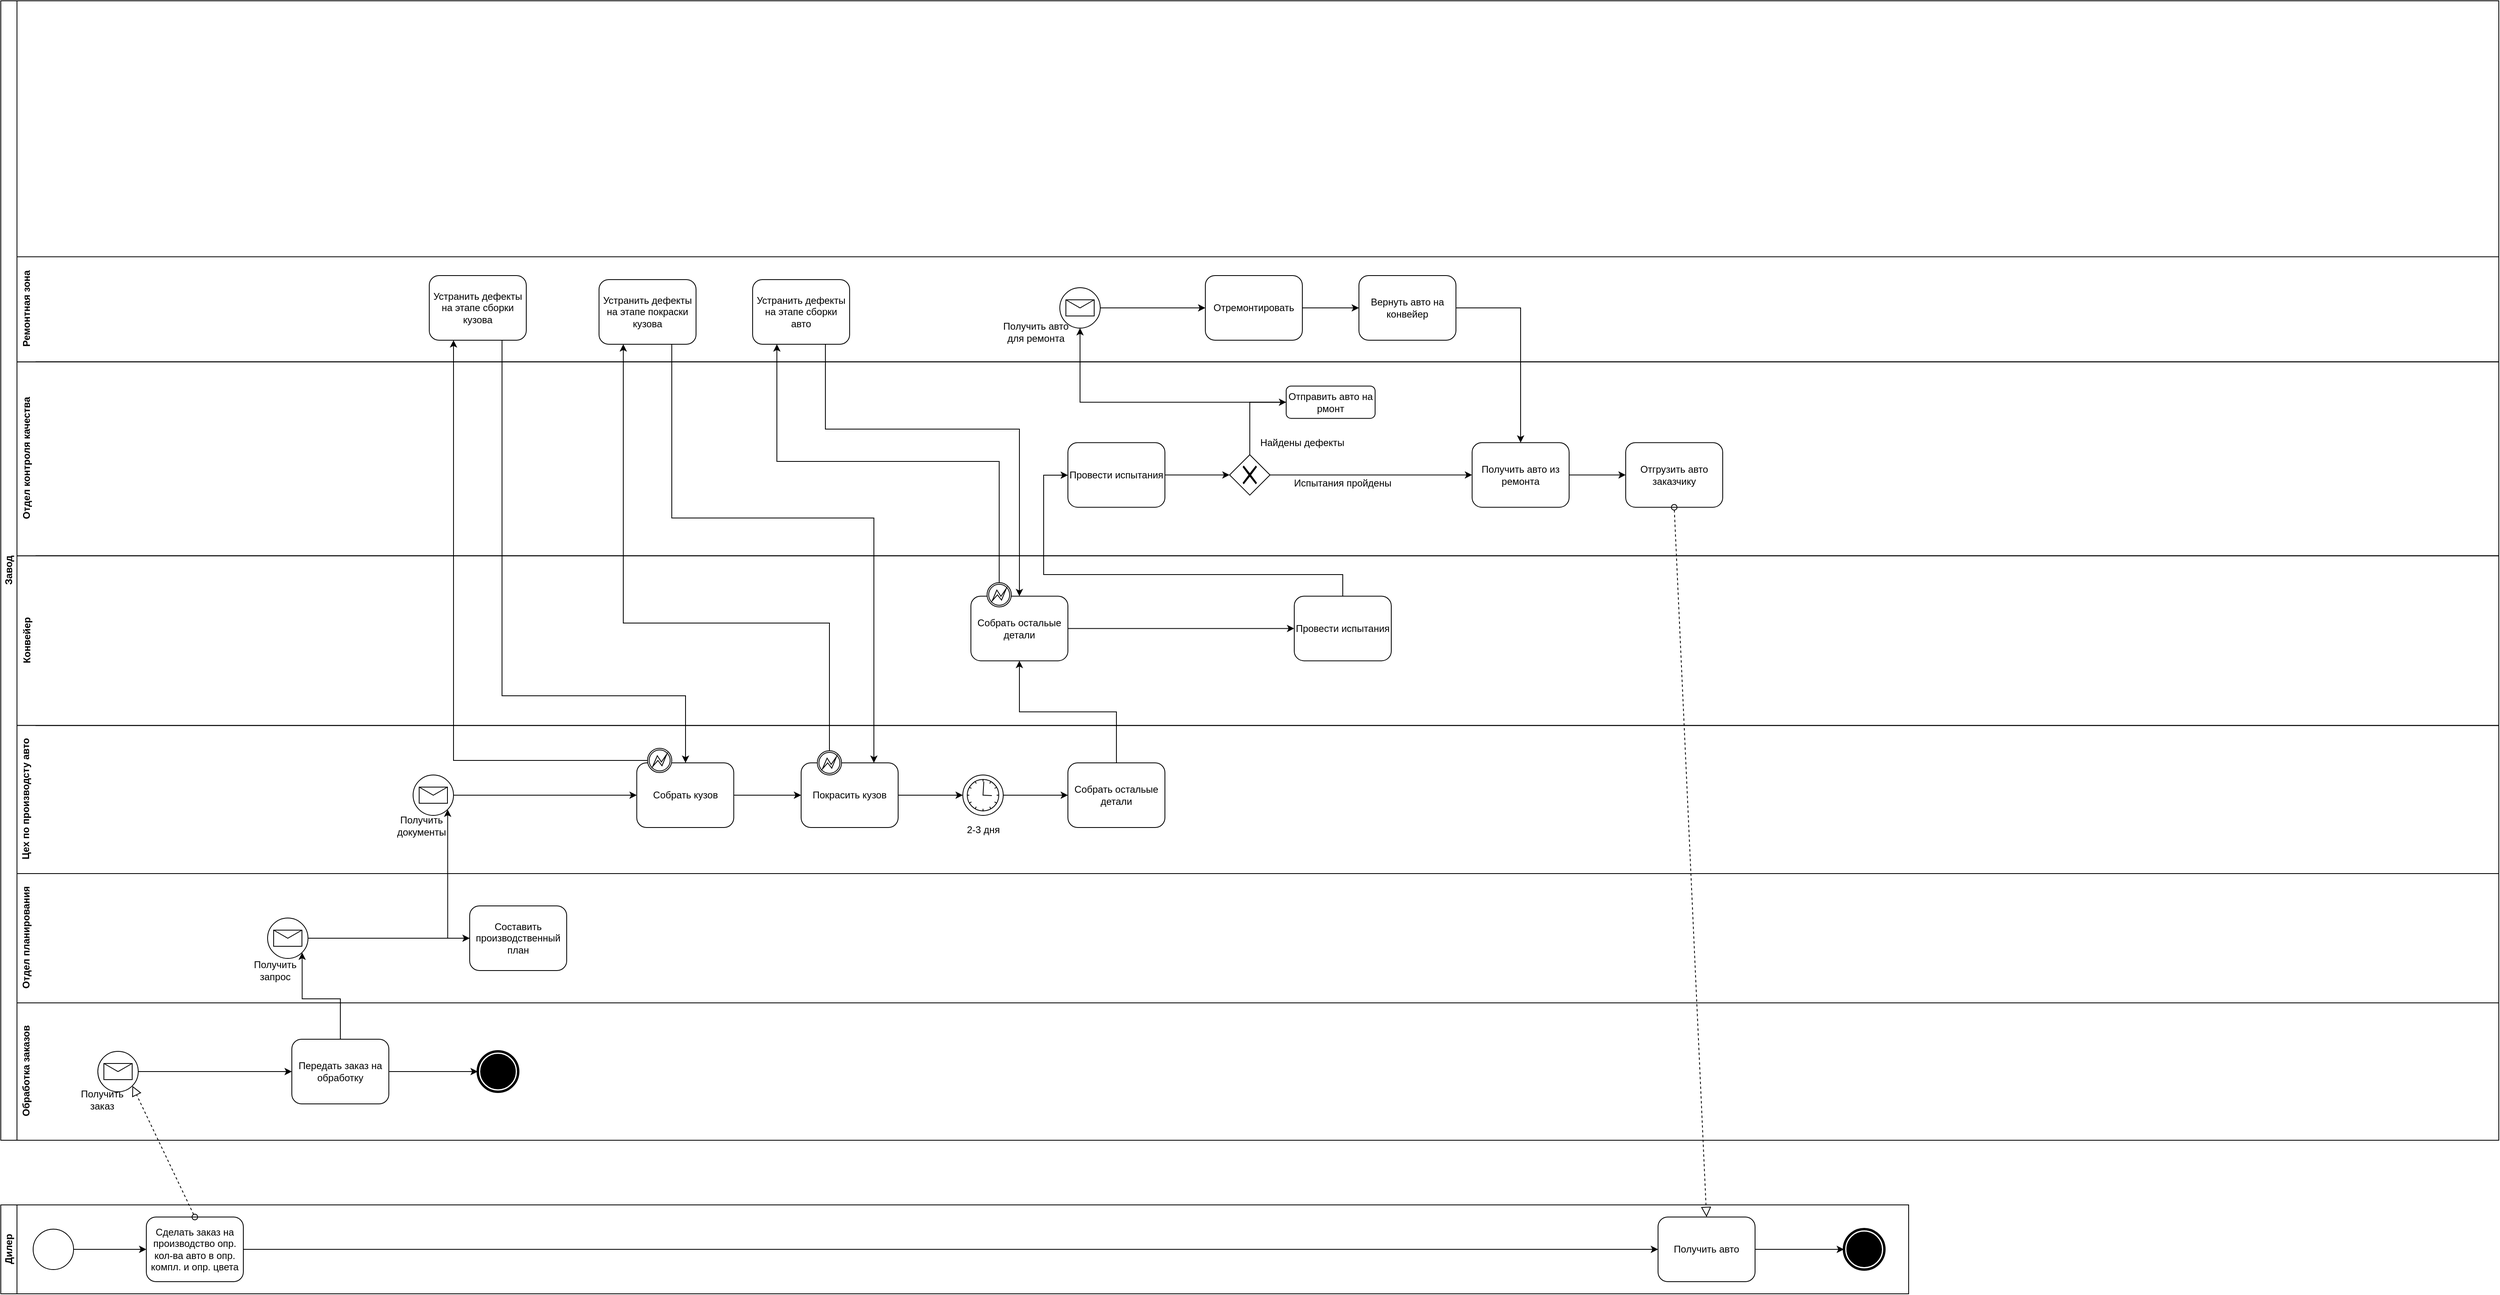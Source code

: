 <mxfile version="12.8.8" type="github"><diagram id="F4PwObXajcz0jbgdVKdN" name="Page-1"><mxGraphModel dx="3555" dy="3184" grid="1" gridSize="10" guides="1" tooltips="1" connect="1" arrows="1" fold="1" page="1" pageScale="1" pageWidth="827" pageHeight="1169" math="0" shadow="0"><root><mxCell id="0"/><mxCell id="1" parent="0"/><mxCell id="RYKCF0h3BXnrBuiYaafe-4" value="Дилер" style="swimlane;html=1;horizontal=0;startSize=20;" parent="1" vertex="1"><mxGeometry x="40" y="1150" width="2360" height="110" as="geometry"/></mxCell><mxCell id="RYKCF0h3BXnrBuiYaafe-21" style="edgeStyle=orthogonalEdgeStyle;rounded=0;orthogonalLoop=1;jettySize=auto;html=1;" parent="RYKCF0h3BXnrBuiYaafe-4" source="RYKCF0h3BXnrBuiYaafe-19" target="RYKCF0h3BXnrBuiYaafe-20" edge="1"><mxGeometry relative="1" as="geometry"/></mxCell><mxCell id="RYKCF0h3BXnrBuiYaafe-19" value="" style="shape=mxgraph.bpmn.shape;html=1;verticalLabelPosition=bottom;labelBackgroundColor=#ffffff;verticalAlign=top;align=center;perimeter=ellipsePerimeter;outlineConnect=0;outline=standard;symbol=general;" parent="RYKCF0h3BXnrBuiYaafe-4" vertex="1"><mxGeometry x="40.0" y="30" width="50" height="50" as="geometry"/></mxCell><mxCell id="RYKCF0h3BXnrBuiYaafe-115" style="edgeStyle=orthogonalEdgeStyle;rounded=0;orthogonalLoop=1;jettySize=auto;html=1;entryX=0;entryY=0.5;entryDx=0;entryDy=0;" parent="RYKCF0h3BXnrBuiYaafe-4" source="RYKCF0h3BXnrBuiYaafe-20" target="RYKCF0h3BXnrBuiYaafe-83" edge="1"><mxGeometry relative="1" as="geometry"/></mxCell><mxCell id="RYKCF0h3BXnrBuiYaafe-20" value="Сделать заказ на производство опр. кол-ва авто в опр. компл. и опр. цвета" style="shape=ext;rounded=1;html=1;whiteSpace=wrap;" parent="RYKCF0h3BXnrBuiYaafe-4" vertex="1"><mxGeometry x="180" y="15" width="120" height="80" as="geometry"/></mxCell><mxCell id="3yWtv5DX61gnMDdyMO8o-27" style="edgeStyle=orthogonalEdgeStyle;rounded=0;orthogonalLoop=1;jettySize=auto;html=1;entryX=0;entryY=0.5;entryDx=0;entryDy=0;" edge="1" parent="RYKCF0h3BXnrBuiYaafe-4" source="RYKCF0h3BXnrBuiYaafe-83" target="3yWtv5DX61gnMDdyMO8o-26"><mxGeometry relative="1" as="geometry"/></mxCell><mxCell id="RYKCF0h3BXnrBuiYaafe-83" value="Получить авто" style="shape=ext;rounded=1;html=1;whiteSpace=wrap;" parent="RYKCF0h3BXnrBuiYaafe-4" vertex="1"><mxGeometry x="2050" y="15" width="120" height="80" as="geometry"/></mxCell><mxCell id="3yWtv5DX61gnMDdyMO8o-26" value="" style="shape=mxgraph.bpmn.shape;html=1;verticalLabelPosition=bottom;labelBackgroundColor=#ffffff;verticalAlign=top;align=center;perimeter=ellipsePerimeter;outlineConnect=0;outline=end;symbol=terminate;" vertex="1" parent="RYKCF0h3BXnrBuiYaafe-4"><mxGeometry x="2280" y="30" width="50" height="50" as="geometry"/></mxCell><mxCell id="RYKCF0h3BXnrBuiYaafe-18" value="" style="group" parent="1" vertex="1" connectable="0"><mxGeometry x="40" y="-340" width="3090" height="1410" as="geometry"/></mxCell><mxCell id="RYKCF0h3BXnrBuiYaafe-11" value="Завод" style="swimlane;html=1;horizontal=0;startSize=20;" parent="RYKCF0h3BXnrBuiYaafe-18" vertex="1"><mxGeometry width="3090" height="1410" as="geometry"/></mxCell><mxCell id="RYKCF0h3BXnrBuiYaafe-13" value="Конвейер" style="swimlane;html=1;horizontal=0;swimlaneLine=0;startSize=24;" parent="RYKCF0h3BXnrBuiYaafe-11" vertex="1"><mxGeometry x="20" y="686.71" width="3070" height="210" as="geometry"/></mxCell><mxCell id="RYKCF0h3BXnrBuiYaafe-73" style="edgeStyle=orthogonalEdgeStyle;rounded=0;orthogonalLoop=1;jettySize=auto;html=1;entryX=0;entryY=0.5;entryDx=0;entryDy=0;" parent="RYKCF0h3BXnrBuiYaafe-13" source="RYKCF0h3BXnrBuiYaafe-66" target="RYKCF0h3BXnrBuiYaafe-72" edge="1"><mxGeometry relative="1" as="geometry"/></mxCell><mxCell id="RYKCF0h3BXnrBuiYaafe-66" value="Собрать остальые детали" style="shape=ext;rounded=1;html=1;whiteSpace=wrap;" parent="RYKCF0h3BXnrBuiYaafe-13" vertex="1"><mxGeometry x="1180" y="50" width="120" height="80" as="geometry"/></mxCell><mxCell id="RYKCF0h3BXnrBuiYaafe-72" value="Провести испытания" style="shape=ext;rounded=1;html=1;whiteSpace=wrap;" parent="RYKCF0h3BXnrBuiYaafe-13" vertex="1"><mxGeometry x="1580" y="50" width="120" height="80" as="geometry"/></mxCell><mxCell id="3yWtv5DX61gnMDdyMO8o-63" value="" style="shape=mxgraph.bpmn.shape;html=1;verticalLabelPosition=bottom;labelBackgroundColor=#ffffff;verticalAlign=top;align=center;perimeter=ellipsePerimeter;outlineConnect=0;outline=boundInt;symbol=error;" vertex="1" parent="RYKCF0h3BXnrBuiYaafe-13"><mxGeometry x="1200" y="33.29" width="30" height="30" as="geometry"/></mxCell><mxCell id="RYKCF0h3BXnrBuiYaafe-14" value="Цех по производсту авто" style="swimlane;html=1;horizontal=0;swimlaneLine=0;startSize=23;" parent="RYKCF0h3BXnrBuiYaafe-11" vertex="1"><mxGeometry x="20" y="896.71" width="3070" height="183.29" as="geometry"/></mxCell><mxCell id="RYKCF0h3BXnrBuiYaafe-53" style="edgeStyle=orthogonalEdgeStyle;rounded=0;orthogonalLoop=1;jettySize=auto;html=1;entryX=0;entryY=0.5;entryDx=0;entryDy=0;" parent="RYKCF0h3BXnrBuiYaafe-14" source="RYKCF0h3BXnrBuiYaafe-49" target="RYKCF0h3BXnrBuiYaafe-50" edge="1"><mxGeometry relative="1" as="geometry"/></mxCell><mxCell id="RYKCF0h3BXnrBuiYaafe-49" value="Собрать кузов" style="shape=ext;rounded=1;html=1;whiteSpace=wrap;" parent="RYKCF0h3BXnrBuiYaafe-14" vertex="1"><mxGeometry x="766.67" y="46.29" width="120" height="80" as="geometry"/></mxCell><mxCell id="RYKCF0h3BXnrBuiYaafe-63" style="edgeStyle=orthogonalEdgeStyle;rounded=0;orthogonalLoop=1;jettySize=auto;html=1;entryX=0;entryY=0.5;entryDx=0;entryDy=0;" parent="RYKCF0h3BXnrBuiYaafe-14" source="RYKCF0h3BXnrBuiYaafe-50" target="RYKCF0h3BXnrBuiYaafe-60" edge="1"><mxGeometry relative="1" as="geometry"/></mxCell><mxCell id="RYKCF0h3BXnrBuiYaafe-50" value="Покрасить кузов" style="shape=ext;rounded=1;html=1;whiteSpace=wrap;" parent="RYKCF0h3BXnrBuiYaafe-14" vertex="1"><mxGeometry x="970" y="46.29" width="120" height="80" as="geometry"/></mxCell><mxCell id="RYKCF0h3BXnrBuiYaafe-58" value="Собрать остальые детали" style="shape=ext;rounded=1;html=1;whiteSpace=wrap;" parent="RYKCF0h3BXnrBuiYaafe-14" vertex="1"><mxGeometry x="1300" y="46.29" width="120" height="80" as="geometry"/></mxCell><mxCell id="RYKCF0h3BXnrBuiYaafe-62" value="" style="group" parent="RYKCF0h3BXnrBuiYaafe-14" vertex="1" connectable="0"><mxGeometry x="1167.5" y="61.29" width="55" height="77.53" as="geometry"/></mxCell><mxCell id="RYKCF0h3BXnrBuiYaafe-60" value="" style="shape=mxgraph.bpmn.shape;html=1;verticalLabelPosition=bottom;labelBackgroundColor=#ffffff;verticalAlign=top;align=center;perimeter=ellipsePerimeter;outlineConnect=0;outline=standard;symbol=timer;" parent="RYKCF0h3BXnrBuiYaafe-62" vertex="1"><mxGeometry x="2.5" width="50" height="50" as="geometry"/></mxCell><mxCell id="RYKCF0h3BXnrBuiYaafe-61" value="2-3 дня" style="text;html=1;strokeColor=none;fillColor=none;align=center;verticalAlign=middle;whiteSpace=wrap;rounded=0;" parent="RYKCF0h3BXnrBuiYaafe-62" vertex="1"><mxGeometry y="57.53" width="55" height="20" as="geometry"/></mxCell><mxCell id="RYKCF0h3BXnrBuiYaafe-65" value="" style="edgeStyle=orthogonalEdgeStyle;rounded=0;orthogonalLoop=1;jettySize=auto;html=1;" parent="RYKCF0h3BXnrBuiYaafe-14" source="RYKCF0h3BXnrBuiYaafe-60" target="RYKCF0h3BXnrBuiYaafe-58" edge="1"><mxGeometry relative="1" as="geometry"/></mxCell><mxCell id="3yWtv5DX61gnMDdyMO8o-43" style="edgeStyle=orthogonalEdgeStyle;rounded=0;orthogonalLoop=1;jettySize=auto;html=1;entryX=0;entryY=0.5;entryDx=0;entryDy=0;" edge="1" parent="RYKCF0h3BXnrBuiYaafe-14" source="3yWtv5DX61gnMDdyMO8o-42" target="RYKCF0h3BXnrBuiYaafe-49"><mxGeometry relative="1" as="geometry"/></mxCell><mxCell id="3yWtv5DX61gnMDdyMO8o-46" value="" style="group" vertex="1" connectable="0" parent="RYKCF0h3BXnrBuiYaafe-14"><mxGeometry x="460" y="61.29" width="80" height="77.53" as="geometry"/></mxCell><mxCell id="3yWtv5DX61gnMDdyMO8o-42" value="" style="shape=mxgraph.bpmn.shape;html=1;verticalLabelPosition=bottom;labelBackgroundColor=#ffffff;verticalAlign=top;align=center;perimeter=ellipsePerimeter;outlineConnect=0;outline=standard;symbol=message;" vertex="1" parent="3yWtv5DX61gnMDdyMO8o-46"><mxGeometry x="30" width="50" height="50" as="geometry"/></mxCell><mxCell id="3yWtv5DX61gnMDdyMO8o-45" value="Получить&lt;br&gt;документы" style="text;html=1;align=center;verticalAlign=middle;resizable=0;points=[];autosize=1;" vertex="1" parent="3yWtv5DX61gnMDdyMO8o-46"><mxGeometry y="47.53" width="80" height="30" as="geometry"/></mxCell><mxCell id="3yWtv5DX61gnMDdyMO8o-53" value="" style="shape=mxgraph.bpmn.shape;html=1;verticalLabelPosition=bottom;labelBackgroundColor=#ffffff;verticalAlign=top;align=center;perimeter=ellipsePerimeter;outlineConnect=0;outline=boundInt;symbol=error;" vertex="1" parent="RYKCF0h3BXnrBuiYaafe-14"><mxGeometry x="780" y="28.29" width="30" height="30" as="geometry"/></mxCell><mxCell id="3yWtv5DX61gnMDdyMO8o-58" value="" style="shape=mxgraph.bpmn.shape;html=1;verticalLabelPosition=bottom;labelBackgroundColor=#ffffff;verticalAlign=top;align=center;perimeter=ellipsePerimeter;outlineConnect=0;outline=boundInt;symbol=error;" vertex="1" parent="RYKCF0h3BXnrBuiYaafe-14"><mxGeometry x="990" y="31.29" width="30" height="30" as="geometry"/></mxCell><mxCell id="RYKCF0h3BXnrBuiYaafe-15" value="Отдел планирования" style="swimlane;html=1;horizontal=0;swimlaneLine=0;startSize=23;" parent="RYKCF0h3BXnrBuiYaafe-11" vertex="1"><mxGeometry x="20" y="1080" width="3070" height="160" as="geometry"/></mxCell><mxCell id="RYKCF0h3BXnrBuiYaafe-43" value="Составить производственный план" style="shape=ext;rounded=1;html=1;whiteSpace=wrap;" parent="RYKCF0h3BXnrBuiYaafe-15" vertex="1"><mxGeometry x="560" y="40" width="120" height="80" as="geometry"/></mxCell><mxCell id="3yWtv5DX61gnMDdyMO8o-38" style="edgeStyle=orthogonalEdgeStyle;rounded=0;orthogonalLoop=1;jettySize=auto;html=1;" edge="1" parent="RYKCF0h3BXnrBuiYaafe-15" source="3yWtv5DX61gnMDdyMO8o-37" target="RYKCF0h3BXnrBuiYaafe-43"><mxGeometry relative="1" as="geometry"/></mxCell><mxCell id="3yWtv5DX61gnMDdyMO8o-41" value="" style="group" vertex="1" connectable="0" parent="RYKCF0h3BXnrBuiYaafe-15"><mxGeometry x="284" y="55" width="76" height="80" as="geometry"/></mxCell><mxCell id="3yWtv5DX61gnMDdyMO8o-37" value="" style="shape=mxgraph.bpmn.shape;html=1;verticalLabelPosition=bottom;labelBackgroundColor=#ffffff;verticalAlign=top;align=center;perimeter=ellipsePerimeter;outlineConnect=0;outline=standard;symbol=message;" vertex="1" parent="3yWtv5DX61gnMDdyMO8o-41"><mxGeometry x="26" width="50" height="50" as="geometry"/></mxCell><mxCell id="3yWtv5DX61gnMDdyMO8o-40" value="Получить&lt;br&gt;запрос" style="text;html=1;align=center;verticalAlign=middle;resizable=0;points=[];autosize=1;" vertex="1" parent="3yWtv5DX61gnMDdyMO8o-41"><mxGeometry y="50" width="70" height="30" as="geometry"/></mxCell><mxCell id="RYKCF0h3BXnrBuiYaafe-16" value="Отдел контроля качества" style="swimlane;html=1;horizontal=0;swimlaneLine=0;" parent="RYKCF0h3BXnrBuiYaafe-11" vertex="1"><mxGeometry x="20" y="446.71" width="3070" height="240" as="geometry"/></mxCell><mxCell id="RYKCF0h3BXnrBuiYaafe-86" style="edgeStyle=orthogonalEdgeStyle;rounded=0;orthogonalLoop=1;jettySize=auto;html=1;entryX=0;entryY=0.5;entryDx=0;entryDy=0;" parent="RYKCF0h3BXnrBuiYaafe-16" source="RYKCF0h3BXnrBuiYaafe-74" target="RYKCF0h3BXnrBuiYaafe-85" edge="1"><mxGeometry relative="1" as="geometry"/></mxCell><mxCell id="RYKCF0h3BXnrBuiYaafe-74" value="Провести испытания" style="shape=ext;rounded=1;html=1;whiteSpace=wrap;" parent="RYKCF0h3BXnrBuiYaafe-16" vertex="1"><mxGeometry x="1300" y="100" width="120" height="80" as="geometry"/></mxCell><mxCell id="RYKCF0h3BXnrBuiYaafe-82" value="Отгрузить авто заказчику" style="shape=ext;rounded=1;html=1;whiteSpace=wrap;" parent="RYKCF0h3BXnrBuiYaafe-16" vertex="1"><mxGeometry x="1990" y="100" width="120" height="80" as="geometry"/></mxCell><mxCell id="RYKCF0h3BXnrBuiYaafe-107" value="" style="group" parent="RYKCF0h3BXnrBuiYaafe-16" vertex="1" connectable="0"><mxGeometry x="1500" y="80" width="210" height="90" as="geometry"/></mxCell><mxCell id="RYKCF0h3BXnrBuiYaafe-85" value="" style="shape=mxgraph.bpmn.shape;html=1;verticalLabelPosition=bottom;labelBackgroundColor=#ffffff;verticalAlign=top;align=center;perimeter=rhombusPerimeter;background=gateway;outlineConnect=0;outline=none;symbol=exclusiveGw;" parent="RYKCF0h3BXnrBuiYaafe-107" vertex="1"><mxGeometry y="35" width="50" height="50" as="geometry"/></mxCell><mxCell id="RYKCF0h3BXnrBuiYaafe-101" value="" style="group" parent="RYKCF0h3BXnrBuiYaafe-107" vertex="1" connectable="0"><mxGeometry x="20" width="140" height="40" as="geometry"/></mxCell><mxCell id="RYKCF0h3BXnrBuiYaafe-102" style="edgeStyle=orthogonalEdgeStyle;rounded=0;orthogonalLoop=1;jettySize=auto;html=1;entryX=0;entryY=0.5;entryDx=0;entryDy=0;" parent="RYKCF0h3BXnrBuiYaafe-101" edge="1"><mxGeometry relative="1" as="geometry"/></mxCell><mxCell id="RYKCF0h3BXnrBuiYaafe-103" value="Найдены дефекты" style="text;html=1;strokeColor=none;fillColor=none;align=center;verticalAlign=middle;whiteSpace=wrap;rounded=0;" parent="RYKCF0h3BXnrBuiYaafe-101" vertex="1"><mxGeometry width="140" height="40" as="geometry"/></mxCell><mxCell id="RYKCF0h3BXnrBuiYaafe-89" value="Испытания пройдены" style="text;html=1;strokeColor=none;fillColor=none;align=center;verticalAlign=middle;whiteSpace=wrap;rounded=0;" parent="RYKCF0h3BXnrBuiYaafe-107" vertex="1"><mxGeometry x="70" y="50" width="140" height="40" as="geometry"/></mxCell><mxCell id="RYKCF0h3BXnrBuiYaafe-108" value="Отправить авто на рмонт" style="shape=ext;rounded=1;html=1;whiteSpace=wrap;" parent="RYKCF0h3BXnrBuiYaafe-16" vertex="1"><mxGeometry x="1570" y="30" width="110" height="40" as="geometry"/></mxCell><mxCell id="RYKCF0h3BXnrBuiYaafe-109" style="edgeStyle=orthogonalEdgeStyle;rounded=0;orthogonalLoop=1;jettySize=auto;html=1;entryX=0;entryY=0.5;entryDx=0;entryDy=0;exitX=0.5;exitY=0;exitDx=0;exitDy=0;" parent="RYKCF0h3BXnrBuiYaafe-16" source="RYKCF0h3BXnrBuiYaafe-85" target="RYKCF0h3BXnrBuiYaafe-108" edge="1"><mxGeometry relative="1" as="geometry"><mxPoint x="1430" y="150" as="sourcePoint"/><mxPoint x="1510" y="150" as="targetPoint"/></mxGeometry></mxCell><mxCell id="RYKCF0h3BXnrBuiYaafe-114" style="edgeStyle=orthogonalEdgeStyle;rounded=0;orthogonalLoop=1;jettySize=auto;html=1;entryX=0;entryY=0.5;entryDx=0;entryDy=0;" parent="RYKCF0h3BXnrBuiYaafe-16" source="RYKCF0h3BXnrBuiYaafe-111" target="RYKCF0h3BXnrBuiYaafe-82" edge="1"><mxGeometry relative="1" as="geometry"/></mxCell><mxCell id="RYKCF0h3BXnrBuiYaafe-111" value="Получить авто из ремонта" style="shape=ext;rounded=1;html=1;whiteSpace=wrap;" parent="RYKCF0h3BXnrBuiYaafe-16" vertex="1"><mxGeometry x="1800" y="100" width="120" height="80" as="geometry"/></mxCell><mxCell id="RYKCF0h3BXnrBuiYaafe-112" style="edgeStyle=orthogonalEdgeStyle;rounded=0;orthogonalLoop=1;jettySize=auto;html=1;entryX=0;entryY=0.5;entryDx=0;entryDy=0;" parent="RYKCF0h3BXnrBuiYaafe-16" source="RYKCF0h3BXnrBuiYaafe-85" target="RYKCF0h3BXnrBuiYaafe-111" edge="1"><mxGeometry relative="1" as="geometry"/></mxCell><mxCell id="RYKCF0h3BXnrBuiYaafe-17" value="Ремонтная зона" style="swimlane;html=1;horizontal=0;swimlaneLine=0;" parent="RYKCF0h3BXnrBuiYaafe-11" vertex="1"><mxGeometry x="20" y="316.71" width="3070" height="130" as="geometry"/></mxCell><mxCell id="RYKCF0h3BXnrBuiYaafe-97" style="edgeStyle=orthogonalEdgeStyle;rounded=0;orthogonalLoop=1;jettySize=auto;html=1;" parent="RYKCF0h3BXnrBuiYaafe-17" source="RYKCF0h3BXnrBuiYaafe-94" target="RYKCF0h3BXnrBuiYaafe-96" edge="1"><mxGeometry relative="1" as="geometry"/></mxCell><mxCell id="RYKCF0h3BXnrBuiYaafe-94" value="Отремонтировать" style="shape=ext;rounded=1;html=1;whiteSpace=wrap;" parent="RYKCF0h3BXnrBuiYaafe-17" vertex="1"><mxGeometry x="1470" y="23.29" width="120" height="80" as="geometry"/></mxCell><mxCell id="RYKCF0h3BXnrBuiYaafe-96" value="Вернуть авто на конвейер" style="shape=ext;rounded=1;html=1;whiteSpace=wrap;" parent="RYKCF0h3BXnrBuiYaafe-17" vertex="1"><mxGeometry x="1660" y="23.29" width="120" height="80" as="geometry"/></mxCell><mxCell id="3yWtv5DX61gnMDdyMO8o-48" style="edgeStyle=orthogonalEdgeStyle;rounded=0;orthogonalLoop=1;jettySize=auto;html=1;entryX=0;entryY=0.5;entryDx=0;entryDy=0;" edge="1" parent="RYKCF0h3BXnrBuiYaafe-17" source="3yWtv5DX61gnMDdyMO8o-47" target="RYKCF0h3BXnrBuiYaafe-94"><mxGeometry relative="1" as="geometry"/></mxCell><mxCell id="3yWtv5DX61gnMDdyMO8o-51" value="" style="group" vertex="1" connectable="0" parent="RYKCF0h3BXnrBuiYaafe-17"><mxGeometry x="1210" y="38.29" width="130" height="70" as="geometry"/></mxCell><mxCell id="3yWtv5DX61gnMDdyMO8o-50" value="" style="group" vertex="1" connectable="0" parent="3yWtv5DX61gnMDdyMO8o-51"><mxGeometry x="80" width="50" height="50" as="geometry"/></mxCell><mxCell id="3yWtv5DX61gnMDdyMO8o-47" value="" style="shape=mxgraph.bpmn.shape;html=1;verticalLabelPosition=bottom;labelBackgroundColor=#ffffff;verticalAlign=top;align=center;perimeter=ellipsePerimeter;outlineConnect=0;outline=standard;symbol=message;" vertex="1" parent="3yWtv5DX61gnMDdyMO8o-50"><mxGeometry width="50" height="50" as="geometry"/></mxCell><mxCell id="3yWtv5DX61gnMDdyMO8o-49" value="Получить авто&lt;br&gt;для ремонта" style="text;html=1;align=center;verticalAlign=middle;resizable=0;points=[];autosize=1;" vertex="1" parent="3yWtv5DX61gnMDdyMO8o-51"><mxGeometry y="40" width="100" height="30" as="geometry"/></mxCell><mxCell id="3yWtv5DX61gnMDdyMO8o-54" value="Устранить дефекты&lt;br&gt;на этапе сборки&lt;br&gt;кузова" style="shape=ext;rounded=1;html=1;whiteSpace=wrap;" vertex="1" parent="RYKCF0h3BXnrBuiYaafe-17"><mxGeometry x="510" y="23.29" width="120" height="80" as="geometry"/></mxCell><mxCell id="3yWtv5DX61gnMDdyMO8o-57" value="Устранить дефекты&lt;br&gt;на этапе покраски&lt;br&gt;кузова" style="shape=ext;rounded=1;html=1;whiteSpace=wrap;" vertex="1" parent="RYKCF0h3BXnrBuiYaafe-17"><mxGeometry x="720" y="28.29" width="120" height="80" as="geometry"/></mxCell><mxCell id="3yWtv5DX61gnMDdyMO8o-62" value="Устранить дефекты&lt;br&gt;на этапе сборки&lt;br&gt;авто" style="shape=ext;rounded=1;html=1;whiteSpace=wrap;" vertex="1" parent="RYKCF0h3BXnrBuiYaafe-17"><mxGeometry x="910" y="28.29" width="120" height="80" as="geometry"/></mxCell><mxCell id="RYKCF0h3BXnrBuiYaafe-30" value="Обработка заказов" style="swimlane;html=1;horizontal=0;swimlaneLine=0;" parent="RYKCF0h3BXnrBuiYaafe-11" vertex="1"><mxGeometry x="20" y="1240" width="3070" height="170" as="geometry"/></mxCell><mxCell id="3yWtv5DX61gnMDdyMO8o-25" style="edgeStyle=orthogonalEdgeStyle;rounded=0;orthogonalLoop=1;jettySize=auto;html=1;entryX=0;entryY=0.5;entryDx=0;entryDy=0;" edge="1" parent="RYKCF0h3BXnrBuiYaafe-30" source="RYKCF0h3BXnrBuiYaafe-34" target="3yWtv5DX61gnMDdyMO8o-24"><mxGeometry relative="1" as="geometry"/></mxCell><mxCell id="RYKCF0h3BXnrBuiYaafe-34" value="Передать заказ на обработку" style="shape=ext;rounded=1;html=1;whiteSpace=wrap;" parent="RYKCF0h3BXnrBuiYaafe-30" vertex="1"><mxGeometry x="340" y="45" width="120" height="80" as="geometry"/></mxCell><mxCell id="3yWtv5DX61gnMDdyMO8o-24" value="" style="shape=mxgraph.bpmn.shape;html=1;verticalLabelPosition=bottom;labelBackgroundColor=#ffffff;verticalAlign=top;align=center;perimeter=ellipsePerimeter;outlineConnect=0;outline=end;symbol=terminate;" vertex="1" parent="RYKCF0h3BXnrBuiYaafe-30"><mxGeometry x="570" y="60" width="50" height="50" as="geometry"/></mxCell><mxCell id="3yWtv5DX61gnMDdyMO8o-31" style="edgeStyle=orthogonalEdgeStyle;rounded=0;orthogonalLoop=1;jettySize=auto;html=1;entryX=0;entryY=0.5;entryDx=0;entryDy=0;" edge="1" parent="RYKCF0h3BXnrBuiYaafe-30" source="3yWtv5DX61gnMDdyMO8o-28" target="RYKCF0h3BXnrBuiYaafe-34"><mxGeometry relative="1" as="geometry"/></mxCell><mxCell id="3yWtv5DX61gnMDdyMO8o-33" value="" style="group" vertex="1" connectable="0" parent="RYKCF0h3BXnrBuiYaafe-30"><mxGeometry x="70" y="60" width="80" height="75" as="geometry"/></mxCell><mxCell id="3yWtv5DX61gnMDdyMO8o-28" value="" style="shape=mxgraph.bpmn.shape;html=1;verticalLabelPosition=bottom;labelBackgroundColor=#ffffff;verticalAlign=top;align=center;perimeter=ellipsePerimeter;outlineConnect=0;outline=standard;symbol=message;" vertex="1" parent="3yWtv5DX61gnMDdyMO8o-33"><mxGeometry x="30" width="50" height="50" as="geometry"/></mxCell><mxCell id="3yWtv5DX61gnMDdyMO8o-30" value="Получить &lt;br&gt;заказ" style="text;html=1;align=center;verticalAlign=middle;resizable=0;points=[];autosize=1;" vertex="1" parent="3yWtv5DX61gnMDdyMO8o-33"><mxGeometry y="45" width="70" height="30" as="geometry"/></mxCell><mxCell id="RYKCF0h3BXnrBuiYaafe-69" style="edgeStyle=orthogonalEdgeStyle;rounded=0;orthogonalLoop=1;jettySize=auto;html=1;entryX=0.5;entryY=1;entryDx=0;entryDy=0;" parent="RYKCF0h3BXnrBuiYaafe-11" source="RYKCF0h3BXnrBuiYaafe-58" target="RYKCF0h3BXnrBuiYaafe-66" edge="1"><mxGeometry relative="1" as="geometry"/></mxCell><mxCell id="RYKCF0h3BXnrBuiYaafe-77" style="edgeStyle=orthogonalEdgeStyle;rounded=0;orthogonalLoop=1;jettySize=auto;html=1;" parent="RYKCF0h3BXnrBuiYaafe-11" source="RYKCF0h3BXnrBuiYaafe-72" target="RYKCF0h3BXnrBuiYaafe-74" edge="1"><mxGeometry relative="1" as="geometry"><Array as="points"><mxPoint x="1660" y="710"/><mxPoint x="1290" y="710"/><mxPoint x="1290" y="587"/></Array></mxGeometry></mxCell><mxCell id="RYKCF0h3BXnrBuiYaafe-110" style="edgeStyle=orthogonalEdgeStyle;rounded=0;orthogonalLoop=1;jettySize=auto;html=1;" parent="RYKCF0h3BXnrBuiYaafe-11" source="RYKCF0h3BXnrBuiYaafe-108" target="3yWtv5DX61gnMDdyMO8o-47" edge="1"><mxGeometry relative="1" as="geometry"><mxPoint x="1895" y="175" as="targetPoint"/></mxGeometry></mxCell><mxCell id="RYKCF0h3BXnrBuiYaafe-113" style="edgeStyle=orthogonalEdgeStyle;rounded=0;orthogonalLoop=1;jettySize=auto;html=1;entryX=0.5;entryY=0;entryDx=0;entryDy=0;" parent="RYKCF0h3BXnrBuiYaafe-11" source="RYKCF0h3BXnrBuiYaafe-96" target="RYKCF0h3BXnrBuiYaafe-111" edge="1"><mxGeometry relative="1" as="geometry"/></mxCell><mxCell id="3yWtv5DX61gnMDdyMO8o-39" style="edgeStyle=orthogonalEdgeStyle;rounded=0;orthogonalLoop=1;jettySize=auto;html=1;entryX=0.855;entryY=0.855;entryDx=0;entryDy=0;entryPerimeter=0;" edge="1" parent="RYKCF0h3BXnrBuiYaafe-11" source="RYKCF0h3BXnrBuiYaafe-34" target="3yWtv5DX61gnMDdyMO8o-37"><mxGeometry relative="1" as="geometry"/></mxCell><mxCell id="3yWtv5DX61gnMDdyMO8o-44" style="edgeStyle=orthogonalEdgeStyle;rounded=0;orthogonalLoop=1;jettySize=auto;html=1;entryX=0.855;entryY=0.855;entryDx=0;entryDy=0;entryPerimeter=0;" edge="1" parent="RYKCF0h3BXnrBuiYaafe-11" source="RYKCF0h3BXnrBuiYaafe-43" target="3yWtv5DX61gnMDdyMO8o-42"><mxGeometry relative="1" as="geometry"/></mxCell><mxCell id="3yWtv5DX61gnMDdyMO8o-55" style="edgeStyle=orthogonalEdgeStyle;rounded=0;orthogonalLoop=1;jettySize=auto;html=1;entryX=0.25;entryY=1;entryDx=0;entryDy=0;" edge="1" parent="RYKCF0h3BXnrBuiYaafe-11" source="3yWtv5DX61gnMDdyMO8o-53" target="3yWtv5DX61gnMDdyMO8o-54"><mxGeometry relative="1" as="geometry"/></mxCell><mxCell id="3yWtv5DX61gnMDdyMO8o-59" style="edgeStyle=orthogonalEdgeStyle;rounded=0;orthogonalLoop=1;jettySize=auto;html=1;entryX=0.25;entryY=1;entryDx=0;entryDy=0;" edge="1" parent="RYKCF0h3BXnrBuiYaafe-11" source="3yWtv5DX61gnMDdyMO8o-58" target="3yWtv5DX61gnMDdyMO8o-57"><mxGeometry relative="1" as="geometry"><Array as="points"><mxPoint x="1025" y="770"/><mxPoint x="770" y="770"/></Array></mxGeometry></mxCell><mxCell id="3yWtv5DX61gnMDdyMO8o-60" style="edgeStyle=orthogonalEdgeStyle;rounded=0;orthogonalLoop=1;jettySize=auto;html=1;exitX=0.75;exitY=1;exitDx=0;exitDy=0;entryX=0.75;entryY=0;entryDx=0;entryDy=0;" edge="1" parent="RYKCF0h3BXnrBuiYaafe-11" source="3yWtv5DX61gnMDdyMO8o-57" target="RYKCF0h3BXnrBuiYaafe-50"><mxGeometry relative="1" as="geometry"><Array as="points"><mxPoint x="830" y="640"/><mxPoint x="1080" y="640"/></Array></mxGeometry></mxCell><mxCell id="3yWtv5DX61gnMDdyMO8o-61" style="edgeStyle=orthogonalEdgeStyle;rounded=0;orthogonalLoop=1;jettySize=auto;html=1;exitX=0.75;exitY=1;exitDx=0;exitDy=0;" edge="1" parent="RYKCF0h3BXnrBuiYaafe-11" source="3yWtv5DX61gnMDdyMO8o-54" target="RYKCF0h3BXnrBuiYaafe-49"><mxGeometry relative="1" as="geometry"><Array as="points"><mxPoint x="620" y="860"/><mxPoint x="847" y="860"/></Array></mxGeometry></mxCell><mxCell id="3yWtv5DX61gnMDdyMO8o-64" style="edgeStyle=orthogonalEdgeStyle;rounded=0;orthogonalLoop=1;jettySize=auto;html=1;entryX=0.25;entryY=1;entryDx=0;entryDy=0;" edge="1" parent="RYKCF0h3BXnrBuiYaafe-11" source="3yWtv5DX61gnMDdyMO8o-63" target="3yWtv5DX61gnMDdyMO8o-62"><mxGeometry relative="1" as="geometry"><Array as="points"><mxPoint x="1235" y="570"/><mxPoint x="960" y="570"/></Array></mxGeometry></mxCell><mxCell id="3yWtv5DX61gnMDdyMO8o-65" style="edgeStyle=orthogonalEdgeStyle;rounded=0;orthogonalLoop=1;jettySize=auto;html=1;exitX=0.75;exitY=1;exitDx=0;exitDy=0;" edge="1" parent="RYKCF0h3BXnrBuiYaafe-11" source="3yWtv5DX61gnMDdyMO8o-62" target="RYKCF0h3BXnrBuiYaafe-66"><mxGeometry relative="1" as="geometry"><Array as="points"><mxPoint x="1020" y="530"/><mxPoint x="1260" y="530"/></Array></mxGeometry></mxCell><mxCell id="RYKCF0h3BXnrBuiYaafe-37" value="" style="startArrow=oval;startFill=0;startSize=7;endArrow=block;endFill=0;endSize=10;dashed=1;html=1;exitX=0.5;exitY=0;exitDx=0;exitDy=0;entryX=0.855;entryY=0.855;entryDx=0;entryDy=0;entryPerimeter=0;" parent="1" source="RYKCF0h3BXnrBuiYaafe-20" target="3yWtv5DX61gnMDdyMO8o-28" edge="1"><mxGeometry width="100" relative="1" as="geometry"><mxPoint x="150" y="1110" as="sourcePoint"/><mxPoint x="250" y="1110" as="targetPoint"/></mxGeometry></mxCell><mxCell id="RYKCF0h3BXnrBuiYaafe-84" value="" style="startArrow=oval;startFill=0;startSize=7;endArrow=block;endFill=0;endSize=10;dashed=1;html=1;exitX=0.5;exitY=1;exitDx=0;exitDy=0;entryX=0.5;entryY=0;entryDx=0;entryDy=0;" parent="1" source="RYKCF0h3BXnrBuiYaafe-82" target="RYKCF0h3BXnrBuiYaafe-83" edge="1"><mxGeometry width="100" relative="1" as="geometry"><mxPoint x="2200" y="460" as="sourcePoint"/><mxPoint x="2300" y="460" as="targetPoint"/></mxGeometry></mxCell></root></mxGraphModel></diagram></mxfile>